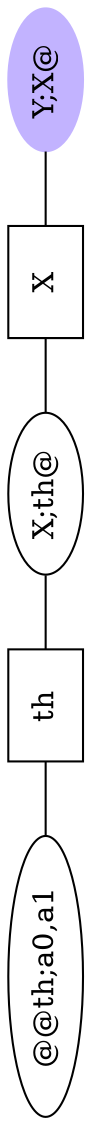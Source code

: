graph polyabasic_cg {
	rankdir = LR;
	orientation = landscape;
	size = "7.5,10.0";

	node [shape=ellipse]
	n0 [label="@@th;a0,a1"]
	n1 [label="X;th@"]
	n2 [label="Y;X@", style=filled,color=".7 .3 1.0"]

	node [shape=box]
	s01 [label="th"]
	s12 [label="X"]

	n0 -- s01 -- n1 -- s12 -- n2
}
